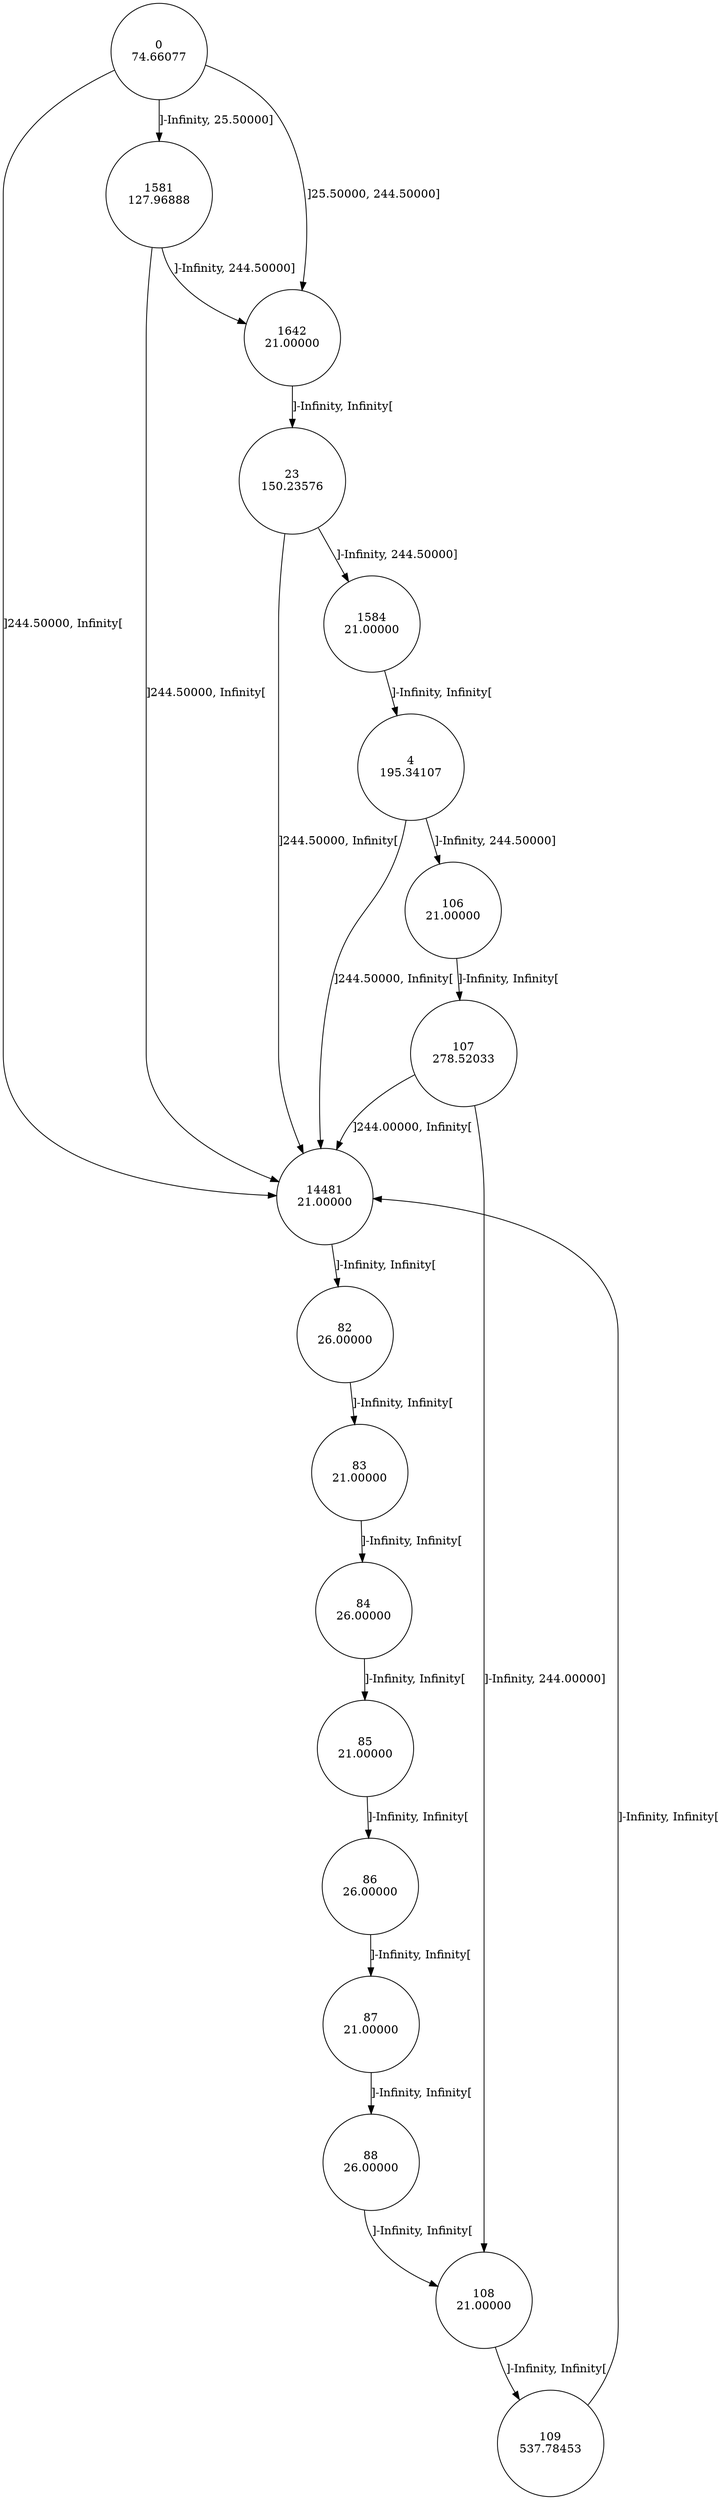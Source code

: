 digraph DFA {
0 [shape=circle, label="0\n74.66077"];
	0 -> 1581 [label="]-Infinity, 25.50000]"];
	0 -> 1642 [label="]25.50000, 244.50000]"];
	0 -> 14481 [label="]244.50000, Infinity["];
14481 [shape=circle, label="14481\n21.00000"];
	14481 -> 82 [label="]-Infinity, Infinity["];
82 [shape=circle, label="82\n26.00000"];
	82 -> 83 [label="]-Infinity, Infinity["];
83 [shape=circle, label="83\n21.00000"];
	83 -> 84 [label="]-Infinity, Infinity["];
84 [shape=circle, label="84\n26.00000"];
	84 -> 85 [label="]-Infinity, Infinity["];
85 [shape=circle, label="85\n21.00000"];
	85 -> 86 [label="]-Infinity, Infinity["];
86 [shape=circle, label="86\n26.00000"];
	86 -> 87 [label="]-Infinity, Infinity["];
87 [shape=circle, label="87\n21.00000"];
	87 -> 88 [label="]-Infinity, Infinity["];
88 [shape=circle, label="88\n26.00000"];
	88 -> 108 [label="]-Infinity, Infinity["];
108 [shape=circle, label="108\n21.00000"];
	108 -> 109 [label="]-Infinity, Infinity["];
109 [shape=circle, label="109\n537.78453"];
	109 -> 14481 [label="]-Infinity, Infinity["];
1642 [shape=circle, label="1642\n21.00000"];
	1642 -> 23 [label="]-Infinity, Infinity["];
23 [shape=circle, label="23\n150.23576"];
	23 -> 1584 [label="]-Infinity, 244.50000]"];
	23 -> 14481 [label="]244.50000, Infinity["];
1584 [shape=circle, label="1584\n21.00000"];
	1584 -> 4 [label="]-Infinity, Infinity["];
4 [shape=circle, label="4\n195.34107"];
	4 -> 106 [label="]-Infinity, 244.50000]"];
	4 -> 14481 [label="]244.50000, Infinity["];
106 [shape=circle, label="106\n21.00000"];
	106 -> 107 [label="]-Infinity, Infinity["];
107 [shape=circle, label="107\n278.52033"];
	107 -> 108 [label="]-Infinity, 244.00000]"];
	107 -> 14481 [label="]244.00000, Infinity["];
1581 [shape=circle, label="1581\n127.96888"];
	1581 -> 1642 [label="]-Infinity, 244.50000]"];
	1581 -> 14481 [label="]244.50000, Infinity["];
}